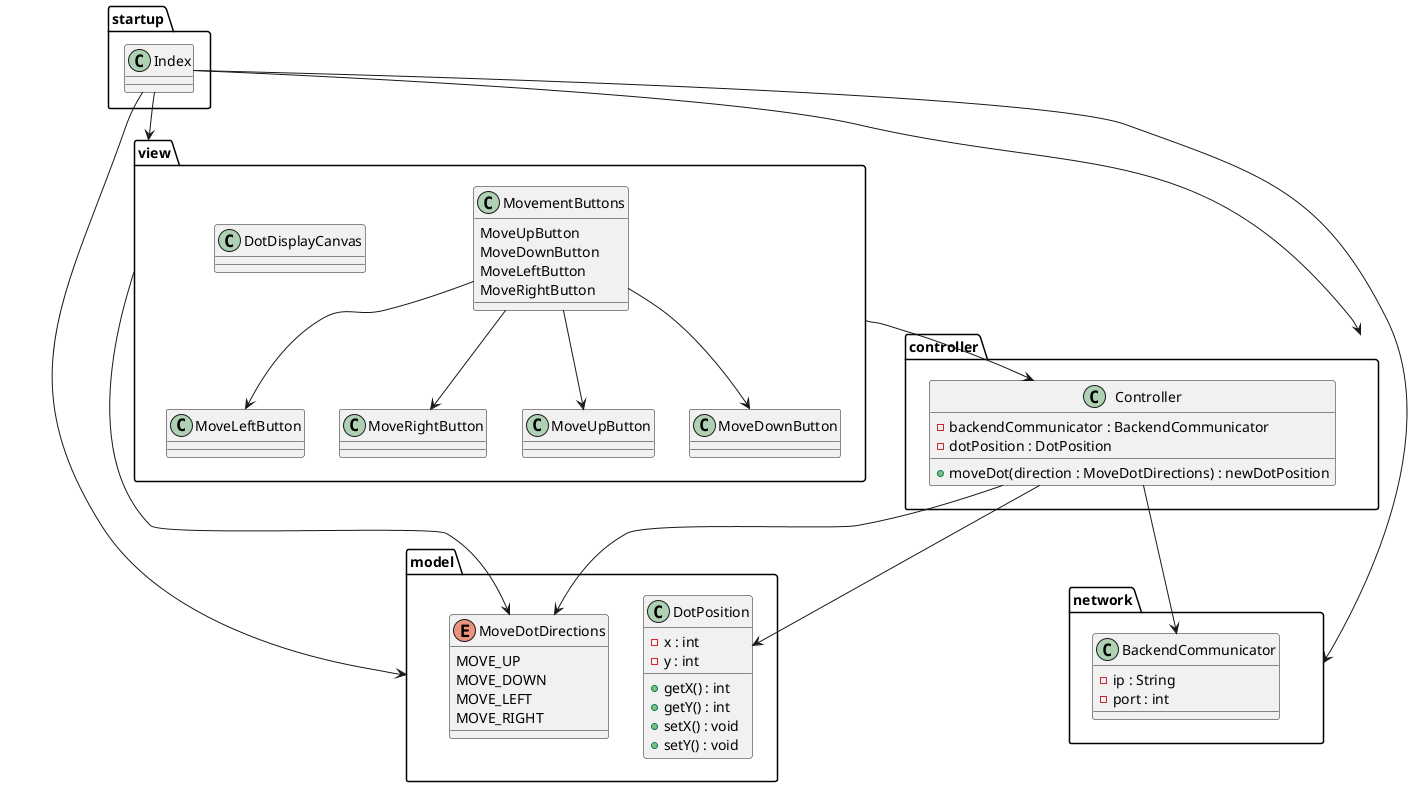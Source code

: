 @startuml

package startup
{
    class Index{

    }
}

package view {
    class MoveUpButton
    class MoveDownButton
    class MoveLeftButton
    class MoveRightButton

    class MovementButtons
    {
        MoveUpButton
        MoveDownButton
        MoveLeftButton
        MoveRightButton
    }

    class DotDisplayCanvas
}


package controller {
    class Controller{
        -backendCommunicator : BackendCommunicator
        -dotPosition : DotPosition
        +moveDot(direction : MoveDotDirections) : newDotPosition
    }
}

package network {
    class BackendCommunicator{
        -ip : String
        -port : int
    }
}

package model {

enum MoveDotDirections {
    MOVE_UP
    MOVE_DOWN
    MOVE_LEFT
    MOVE_RIGHT
}
class DotPosition
    {
        -x : int
        -y : int
        +getX() : int
        +getY() : int
        +setX() : void
        +setY() : void
    }
}

Index --> view
Index --> controller
Index --> model
Index --> network

MovementButtons --> MoveDownButton
MovementButtons --> MoveUpButton
MovementButtons --> MoveLeftButton
MovementButtons --> MoveRightButton

view --> Controller
view --> MoveDotDirections

Controller --> DotPosition
Controller --> BackendCommunicator
Controller -> MoveDotDirections

@enduml